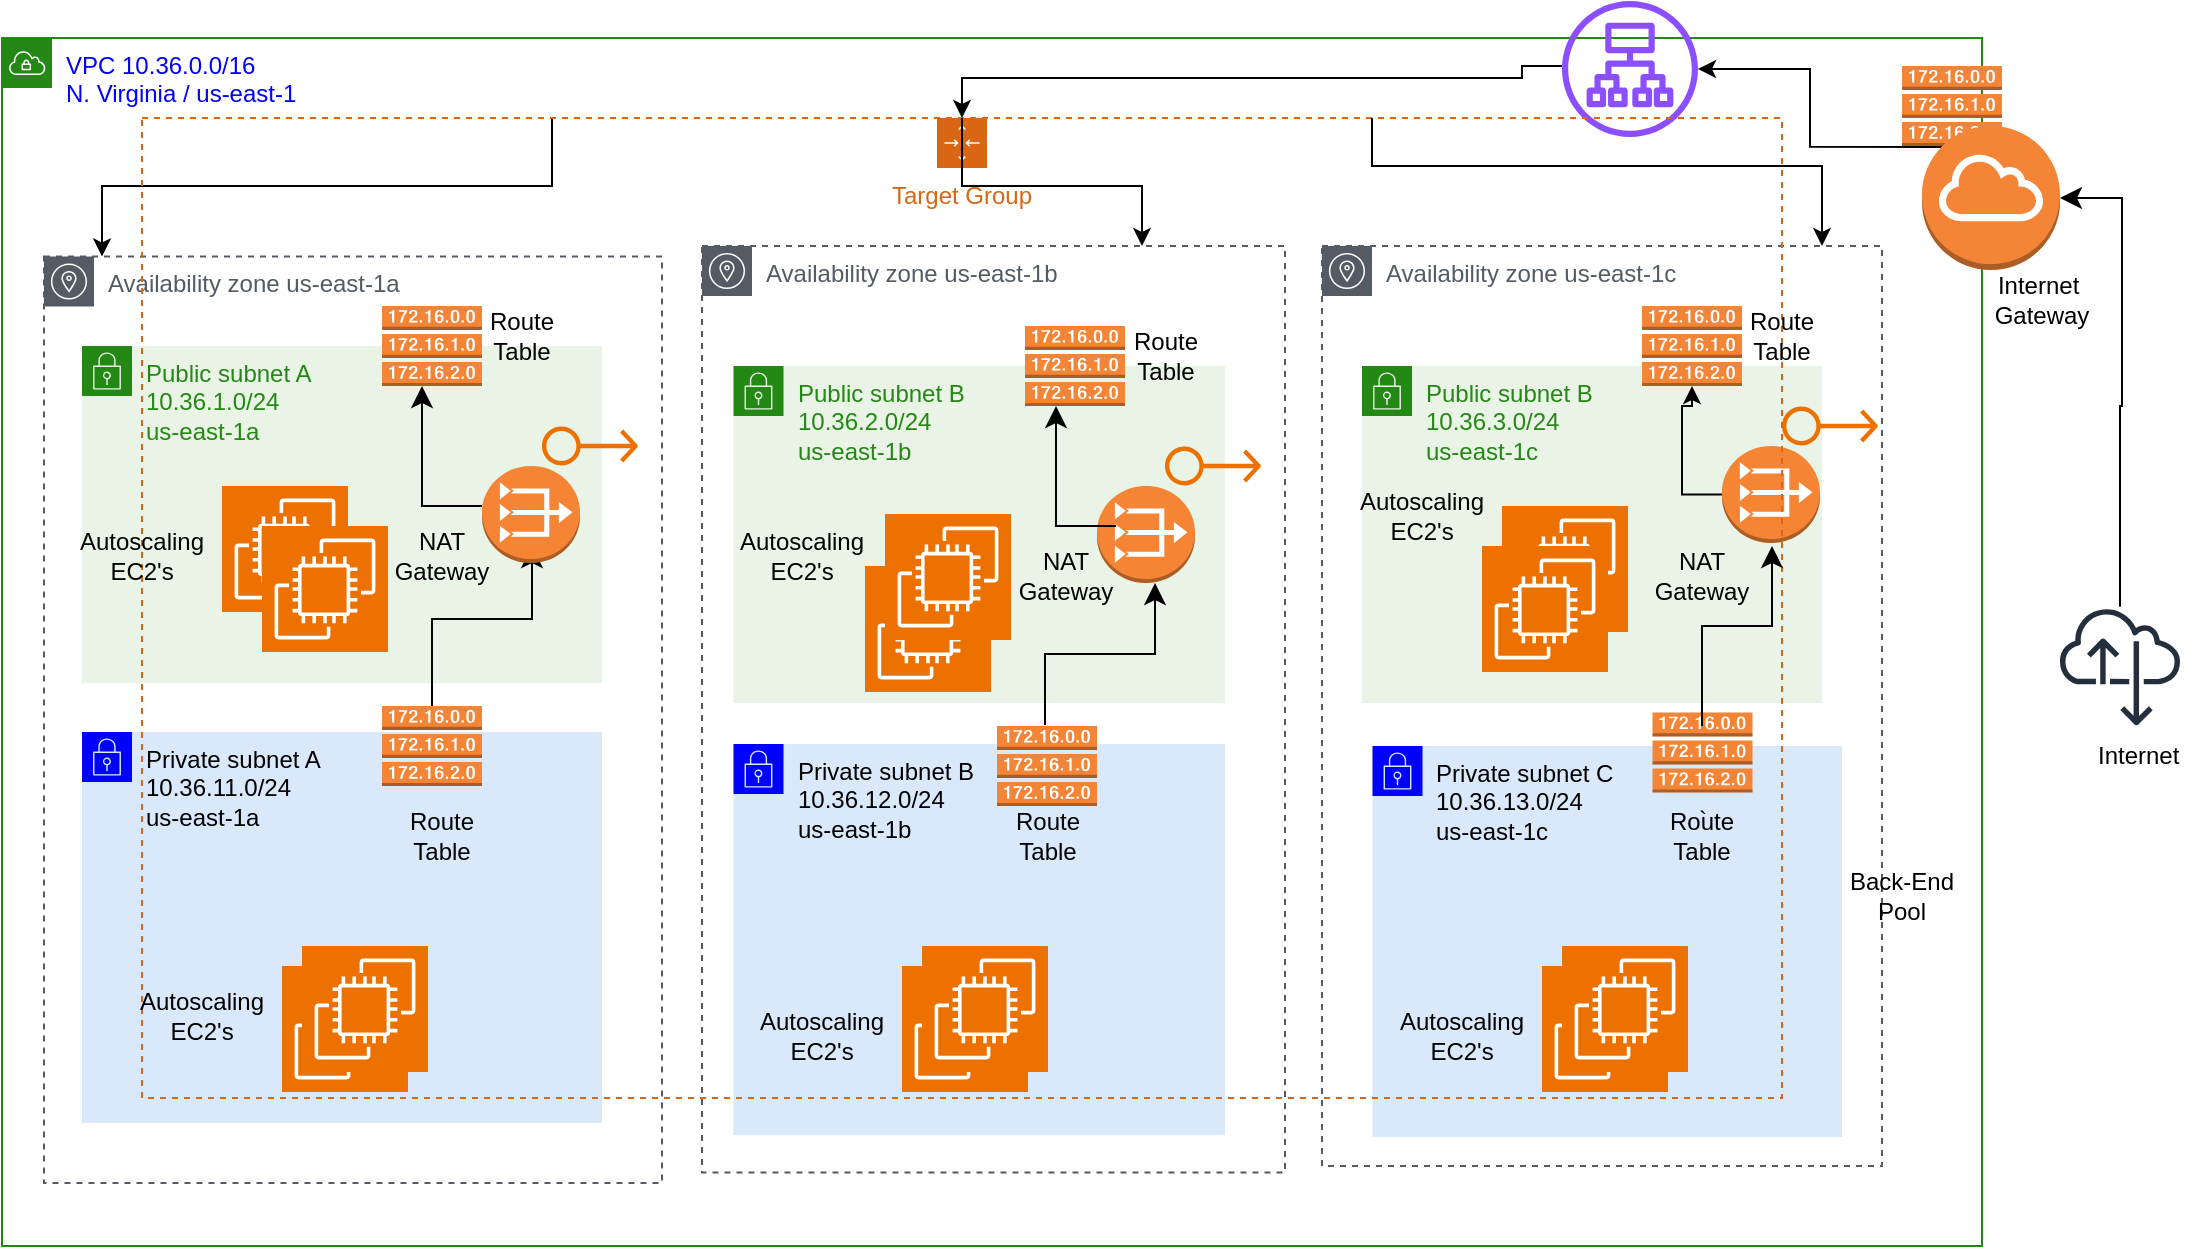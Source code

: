 <mxfile version="22.0.8" type="github">
  <diagram id="Ht1M8jgEwFfnCIfOTk4-" name="Page-1">
    <mxGraphModel dx="1467" dy="1544" grid="1" gridSize="10" guides="1" tooltips="1" connect="1" arrows="1" fold="1" page="1" pageScale="1" pageWidth="1169" pageHeight="827" math="0" shadow="0">
      <root>
        <mxCell id="0" />
        <mxCell id="1" parent="0" />
        <mxCell id="trIx7C1fxaMWtldnHz-Z-4" value="Availability zone us-east-1c" style="sketch=0;outlineConnect=0;gradientColor=none;html=1;whiteSpace=wrap;fontSize=12;fontStyle=0;shape=mxgraph.aws4.group;grIcon=mxgraph.aws4.group_availability_zone;strokeColor=#545B64;fillColor=none;verticalAlign=top;align=left;spacingLeft=30;fontColor=#545B64;dashed=1;" parent="1" vertex="1">
          <mxGeometry x="700" y="-610" width="280" height="460" as="geometry" />
        </mxCell>
        <mxCell id="trIx7C1fxaMWtldnHz-Z-1" value="&lt;font color=&quot;#0000ff&quot;&gt;VPC 10.36.0.0/16&lt;br&gt;N. Virginia / us-east-1&lt;br&gt;&lt;/font&gt;" style="points=[[0,0],[0.25,0],[0.5,0],[0.75,0],[1,0],[1,0.25],[1,0.5],[1,0.75],[1,1],[0.75,1],[0.5,1],[0.25,1],[0,1],[0,0.75],[0,0.5],[0,0.25]];outlineConnect=0;gradientColor=none;html=1;whiteSpace=wrap;fontSize=12;fontStyle=0;container=1;pointerEvents=0;collapsible=0;recursiveResize=0;shape=mxgraph.aws4.group;grIcon=mxgraph.aws4.group_vpc;strokeColor=#248814;fillColor=none;verticalAlign=top;align=left;spacingLeft=30;fontColor=#AAB7B8;dashed=0;" parent="1" vertex="1">
          <mxGeometry x="40" y="-714" width="990" height="604" as="geometry" />
        </mxCell>
        <mxCell id="trIx7C1fxaMWtldnHz-Z-9" value="Public subnet B&lt;br&gt;10.36.3.0/24&lt;br&gt;us-east-1c" style="points=[[0,0],[0.25,0],[0.5,0],[0.75,0],[1,0],[1,0.25],[1,0.5],[1,0.75],[1,1],[0.75,1],[0.5,1],[0.25,1],[0,1],[0,0.75],[0,0.5],[0,0.25]];outlineConnect=0;gradientColor=none;html=1;whiteSpace=wrap;fontSize=12;fontStyle=0;container=1;pointerEvents=0;collapsible=0;recursiveResize=0;shape=mxgraph.aws4.group;grIcon=mxgraph.aws4.group_security_group;grStroke=0;strokeColor=#248814;fillColor=#E9F3E6;verticalAlign=top;align=left;spacingLeft=30;fontColor=#248814;dashed=0;" parent="trIx7C1fxaMWtldnHz-Z-1" vertex="1">
          <mxGeometry x="680" y="164" width="230" height="168.5" as="geometry" />
        </mxCell>
        <mxCell id="trIx7C1fxaMWtldnHz-Z-25" value="" style="sketch=0;outlineConnect=0;fontColor=#232F3E;gradientColor=none;fillColor=#ED7100;strokeColor=none;dashed=0;verticalLabelPosition=bottom;verticalAlign=top;align=center;html=1;fontSize=12;fontStyle=0;aspect=fixed;pointerEvents=1;shape=mxgraph.aws4.elastic_ip_address;" parent="trIx7C1fxaMWtldnHz-Z-1" vertex="1">
          <mxGeometry x="890" y="184" width="48" height="20" as="geometry" />
        </mxCell>
        <mxCell id="rUuEGnIU7XZDP90-zKtv-26" style="edgeStyle=orthogonalEdgeStyle;rounded=0;orthogonalLoop=1;jettySize=auto;html=1;" edge="1" parent="trIx7C1fxaMWtldnHz-Z-1" source="trIx7C1fxaMWtldnHz-Z-16" target="trIx7C1fxaMWtldnHz-Z-21">
          <mxGeometry relative="1" as="geometry">
            <Array as="points">
              <mxPoint x="840" y="228" />
              <mxPoint x="840" y="184" />
              <mxPoint x="845" y="184" />
            </Array>
          </mxGeometry>
        </mxCell>
        <mxCell id="trIx7C1fxaMWtldnHz-Z-16" value="" style="outlineConnect=0;dashed=0;verticalLabelPosition=bottom;verticalAlign=top;align=center;html=1;shape=mxgraph.aws3.vpc_nat_gateway;fillColor=#F58534;gradientColor=none;" parent="trIx7C1fxaMWtldnHz-Z-1" vertex="1">
          <mxGeometry x="860" y="204" width="49" height="48.5" as="geometry" />
        </mxCell>
        <mxCell id="trIx7C1fxaMWtldnHz-Z-12" value="Private subnet C&lt;br&gt;10.36.13.0/24&lt;br&gt;us-east-1c" style="points=[[0,0],[0.25,0],[0.5,0],[0.75,0],[1,0],[1,0.25],[1,0.5],[1,0.75],[1,1],[0.75,1],[0.5,1],[0.25,1],[0,1],[0,0.75],[0,0.5],[0,0.25]];outlineConnect=0;html=1;whiteSpace=wrap;fontSize=12;fontStyle=0;container=1;pointerEvents=0;collapsible=0;recursiveResize=0;shape=mxgraph.aws4.group;grIcon=mxgraph.aws4.group_security_group;grStroke=0;strokeColor=#0000FF;fillColor=#dae8fc;verticalAlign=top;align=left;spacingLeft=30;dashed=0;" parent="trIx7C1fxaMWtldnHz-Z-1" vertex="1">
          <mxGeometry x="685.25" y="354" width="234.75" height="195.5" as="geometry" />
        </mxCell>
        <mxCell id="trIx7C1fxaMWtldnHz-Z-18" value="`" style="outlineConnect=0;dashed=0;verticalLabelPosition=bottom;verticalAlign=top;align=center;html=1;shape=mxgraph.aws3.route_table;fillColor=#F58536;gradientColor=none;" parent="trIx7C1fxaMWtldnHz-Z-12" vertex="1">
          <mxGeometry x="140" y="-16.75" width="50" height="40" as="geometry" />
        </mxCell>
        <mxCell id="rUuEGnIU7XZDP90-zKtv-5" value="" style="sketch=0;points=[[0,0,0],[0.25,0,0],[0.5,0,0],[0.75,0,0],[1,0,0],[0,1,0],[0.25,1,0],[0.5,1,0],[0.75,1,0],[1,1,0],[0,0.25,0],[0,0.5,0],[0,0.75,0],[1,0.25,0],[1,0.5,0],[1,0.75,0]];outlineConnect=0;fontColor=#232F3E;fillColor=#ED7100;strokeColor=#ffffff;dashed=0;verticalLabelPosition=bottom;verticalAlign=top;align=center;html=1;fontSize=12;fontStyle=0;aspect=fixed;shape=mxgraph.aws4.resourceIcon;resIcon=mxgraph.aws4.ec2;" vertex="1" parent="trIx7C1fxaMWtldnHz-Z-1">
          <mxGeometry x="770" y="464" width="63" height="63" as="geometry" />
        </mxCell>
        <mxCell id="rUuEGnIU7XZDP90-zKtv-6" value="" style="sketch=0;points=[[0,0,0],[0.25,0,0],[0.5,0,0],[0.75,0,0],[1,0,0],[0,1,0],[0.25,1,0],[0.5,1,0],[0.75,1,0],[1,1,0],[0,0.25,0],[0,0.5,0],[0,0.75,0],[1,0.25,0],[1,0.5,0],[1,0.75,0]];outlineConnect=0;fontColor=#232F3E;fillColor=#ED7100;strokeColor=#ffffff;dashed=0;verticalLabelPosition=bottom;verticalAlign=top;align=center;html=1;fontSize=12;fontStyle=0;aspect=fixed;shape=mxgraph.aws4.resourceIcon;resIcon=mxgraph.aws4.ec2;" vertex="1" parent="trIx7C1fxaMWtldnHz-Z-1">
          <mxGeometry x="750" y="234" width="63" height="63" as="geometry" />
        </mxCell>
        <mxCell id="rUuEGnIU7XZDP90-zKtv-48" style="edgeStyle=orthogonalEdgeStyle;rounded=0;orthogonalLoop=1;jettySize=auto;html=1;" edge="1" parent="trIx7C1fxaMWtldnHz-Z-1" source="rUuEGnIU7XZDP90-zKtv-11" target="rUuEGnIU7XZDP90-zKtv-10">
          <mxGeometry relative="1" as="geometry">
            <Array as="points">
              <mxPoint x="760" y="14" />
              <mxPoint x="760" y="20" />
              <mxPoint x="480" y="20" />
            </Array>
          </mxGeometry>
        </mxCell>
        <mxCell id="rUuEGnIU7XZDP90-zKtv-11" value="" style="sketch=0;outlineConnect=0;fontColor=#232F3E;gradientColor=none;fillColor=#8C4FFF;strokeColor=none;dashed=0;verticalLabelPosition=bottom;verticalAlign=top;align=center;html=1;fontSize=12;fontStyle=0;aspect=fixed;pointerEvents=1;shape=mxgraph.aws4.application_load_balancer;" vertex="1" parent="trIx7C1fxaMWtldnHz-Z-1">
          <mxGeometry x="780" y="-18.5" width="68" height="68" as="geometry" />
        </mxCell>
        <mxCell id="trIx7C1fxaMWtldnHz-Z-3" value="Availability zone us-east-1b" style="sketch=0;outlineConnect=0;gradientColor=none;html=1;whiteSpace=wrap;fontSize=12;fontStyle=0;shape=mxgraph.aws4.group;grIcon=mxgraph.aws4.group_availability_zone;strokeColor=#545B64;fillColor=none;verticalAlign=top;align=left;spacingLeft=30;fontColor=#545B64;dashed=1;" parent="trIx7C1fxaMWtldnHz-Z-1" vertex="1">
          <mxGeometry x="350" y="104" width="291.5" height="463.25" as="geometry" />
        </mxCell>
        <mxCell id="trIx7C1fxaMWtldnHz-Z-8" value="Public subnet B&lt;br&gt;10.36.2.0/24&lt;br&gt;us-east-1b" style="points=[[0,0],[0.25,0],[0.5,0],[0.75,0],[1,0],[1,0.25],[1,0.5],[1,0.75],[1,1],[0.75,1],[0.5,1],[0.25,1],[0,1],[0,0.75],[0,0.5],[0,0.25]];outlineConnect=0;gradientColor=none;html=1;whiteSpace=wrap;fontSize=12;fontStyle=0;container=1;pointerEvents=0;collapsible=0;recursiveResize=0;shape=mxgraph.aws4.group;grIcon=mxgraph.aws4.group_security_group;grStroke=0;strokeColor=#248814;fillColor=#E9F3E6;verticalAlign=top;align=left;spacingLeft=30;fontColor=#248814;dashed=0;" parent="trIx7C1fxaMWtldnHz-Z-1" vertex="1">
          <mxGeometry x="365.75" y="164" width="245.75" height="168.5" as="geometry" />
        </mxCell>
        <mxCell id="trIx7C1fxaMWtldnHz-Z-24" value="" style="sketch=0;outlineConnect=0;fontColor=#232F3E;gradientColor=none;fillColor=#ED7100;strokeColor=none;dashed=0;verticalLabelPosition=bottom;verticalAlign=top;align=center;html=1;fontSize=12;fontStyle=0;aspect=fixed;pointerEvents=1;shape=mxgraph.aws4.elastic_ip_address;" parent="trIx7C1fxaMWtldnHz-Z-8" vertex="1">
          <mxGeometry x="215.75" y="40" width="48" height="20" as="geometry" />
        </mxCell>
        <mxCell id="trIx7C1fxaMWtldnHz-Z-15" value="" style="outlineConnect=0;dashed=0;verticalLabelPosition=bottom;verticalAlign=top;align=center;html=1;shape=mxgraph.aws3.vpc_nat_gateway;fillColor=#F58534;gradientColor=none;" parent="trIx7C1fxaMWtldnHz-Z-8" vertex="1">
          <mxGeometry x="181.75" y="60" width="49" height="48.5" as="geometry" />
        </mxCell>
        <mxCell id="aHG4INUPpNTib7LrLTzQ-3" value="" style="edgeStyle=elbowEdgeStyle;elbow=vertical;endArrow=classic;html=1;curved=0;rounded=0;endSize=8;startSize=8;entryX=0.5;entryY=1;entryDx=0;entryDy=0;entryPerimeter=0;" parent="trIx7C1fxaMWtldnHz-Z-8" edge="1">
          <mxGeometry width="50" height="50" relative="1" as="geometry">
            <mxPoint x="155.75" y="179.5" as="sourcePoint" />
            <mxPoint x="210.75" y="108.5" as="targetPoint" />
          </mxGeometry>
        </mxCell>
        <mxCell id="aHG4INUPpNTib7LrLTzQ-10" value="" style="edgeStyle=segmentEdgeStyle;endArrow=classic;html=1;curved=0;rounded=0;endSize=8;startSize=8;exitX=0;exitY=0.412;exitDx=0;exitDy=0;exitPerimeter=0;" parent="trIx7C1fxaMWtldnHz-Z-8" edge="1">
          <mxGeometry width="50" height="50" relative="1" as="geometry">
            <mxPoint x="191.25" y="80" as="sourcePoint" />
            <mxPoint x="161.25" y="20" as="targetPoint" />
          </mxGeometry>
        </mxCell>
        <mxCell id="aHG4INUPpNTib7LrLTzQ-14" value="" style="outlineConnect=0;dashed=0;verticalLabelPosition=bottom;verticalAlign=top;align=center;html=1;shape=mxgraph.aws3.route_table;fillColor=#F58536;gradientColor=none;" parent="trIx7C1fxaMWtldnHz-Z-8" vertex="1">
          <mxGeometry x="145.75" y="-20" width="50" height="40" as="geometry" />
        </mxCell>
        <mxCell id="aHG4INUPpNTib7LrLTzQ-24" value="NAT Gateway" style="text;html=1;strokeColor=none;fillColor=none;align=center;verticalAlign=middle;whiteSpace=wrap;rounded=0;" parent="trIx7C1fxaMWtldnHz-Z-8" vertex="1">
          <mxGeometry x="135.75" y="90" width="60" height="30" as="geometry" />
        </mxCell>
        <mxCell id="trIx7C1fxaMWtldnHz-Z-11" value="Private subnet B&lt;br&gt;10.36.12.0/24&lt;br&gt;us-east-1b" style="points=[[0,0],[0.25,0],[0.5,0],[0.75,0],[1,0],[1,0.25],[1,0.5],[1,0.75],[1,1],[0.75,1],[0.5,1],[0.25,1],[0,1],[0,0.75],[0,0.5],[0,0.25]];outlineConnect=0;html=1;whiteSpace=wrap;fontSize=12;fontStyle=0;container=1;pointerEvents=0;collapsible=0;recursiveResize=0;shape=mxgraph.aws4.group;grIcon=mxgraph.aws4.group_security_group;grStroke=0;strokeColor=#0000FF;fillColor=#dae8fc;verticalAlign=top;align=left;spacingLeft=30;dashed=0;" parent="trIx7C1fxaMWtldnHz-Z-1" vertex="1">
          <mxGeometry x="365.75" y="353" width="245.75" height="195.5" as="geometry" />
        </mxCell>
        <mxCell id="trIx7C1fxaMWtldnHz-Z-17" value="" style="outlineConnect=0;dashed=0;verticalLabelPosition=bottom;verticalAlign=top;align=center;html=1;shape=mxgraph.aws3.route_table;fillColor=#F58536;gradientColor=none;" parent="trIx7C1fxaMWtldnHz-Z-11" vertex="1">
          <mxGeometry x="131.75" y="-9" width="50" height="40" as="geometry" />
        </mxCell>
        <mxCell id="aHG4INUPpNTib7LrLTzQ-26" value="Route&lt;br&gt;Table" style="text;html=1;strokeColor=none;fillColor=none;align=center;verticalAlign=middle;whiteSpace=wrap;rounded=0;" parent="trIx7C1fxaMWtldnHz-Z-11" vertex="1">
          <mxGeometry x="126.75" y="31" width="60" height="30" as="geometry" />
        </mxCell>
        <mxCell id="aHG4INUPpNTib7LrLTzQ-31" value="Route&lt;br&gt;Table" style="text;html=1;strokeColor=none;fillColor=none;align=center;verticalAlign=middle;whiteSpace=wrap;rounded=0;" parent="trIx7C1fxaMWtldnHz-Z-1" vertex="1">
          <mxGeometry x="551.5" y="144" width="60" height="30" as="geometry" />
        </mxCell>
        <mxCell id="rUuEGnIU7XZDP90-zKtv-4" value="" style="sketch=0;points=[[0,0,0],[0.25,0,0],[0.5,0,0],[0.75,0,0],[1,0,0],[0,1,0],[0.25,1,0],[0.5,1,0],[0.75,1,0],[1,1,0],[0,0.25,0],[0,0.5,0],[0,0.75,0],[1,0.25,0],[1,0.5,0],[1,0.75,0]];outlineConnect=0;fontColor=#232F3E;fillColor=#ED7100;strokeColor=#ffffff;dashed=0;verticalLabelPosition=bottom;verticalAlign=top;align=center;html=1;fontSize=12;fontStyle=0;aspect=fixed;shape=mxgraph.aws4.resourceIcon;resIcon=mxgraph.aws4.ec2;" vertex="1" parent="trIx7C1fxaMWtldnHz-Z-1">
          <mxGeometry x="450" y="464" width="63" height="63" as="geometry" />
        </mxCell>
        <mxCell id="rUuEGnIU7XZDP90-zKtv-7" value="" style="sketch=0;points=[[0,0,0],[0.25,0,0],[0.5,0,0],[0.75,0,0],[1,0,0],[0,1,0],[0.25,1,0],[0.5,1,0],[0.75,1,0],[1,1,0],[0,0.25,0],[0,0.5,0],[0,0.75,0],[1,0.25,0],[1,0.5,0],[1,0.75,0]];outlineConnect=0;fontColor=#232F3E;fillColor=#ED7100;strokeColor=#ffffff;dashed=0;verticalLabelPosition=bottom;verticalAlign=top;align=center;html=1;fontSize=12;fontStyle=0;aspect=fixed;shape=mxgraph.aws4.resourceIcon;resIcon=mxgraph.aws4.ec2;" vertex="1" parent="trIx7C1fxaMWtldnHz-Z-1">
          <mxGeometry x="431.5" y="264" width="63" height="63" as="geometry" />
        </mxCell>
        <mxCell id="trIx7C1fxaMWtldnHz-Z-2" value="Availability zone us-east-1a" style="sketch=0;outlineConnect=0;gradientColor=none;html=1;whiteSpace=wrap;fontSize=12;fontStyle=0;shape=mxgraph.aws4.group;grIcon=mxgraph.aws4.group_availability_zone;strokeColor=#545B64;fillColor=none;verticalAlign=top;align=left;spacingLeft=30;fontColor=#545B64;dashed=1;" parent="trIx7C1fxaMWtldnHz-Z-1" vertex="1">
          <mxGeometry x="21" y="109.25" width="309" height="463.25" as="geometry" />
        </mxCell>
        <mxCell id="trIx7C1fxaMWtldnHz-Z-6" value="Public subnet A&lt;br&gt;10.36.1.0/24&lt;br&gt;us-east-1a" style="points=[[0,0],[0.25,0],[0.5,0],[0.75,0],[1,0],[1,0.25],[1,0.5],[1,0.75],[1,1],[0.75,1],[0.5,1],[0.25,1],[0,1],[0,0.75],[0,0.5],[0,0.25]];outlineConnect=0;gradientColor=none;html=1;whiteSpace=wrap;fontSize=12;fontStyle=0;container=1;pointerEvents=0;collapsible=0;recursiveResize=0;shape=mxgraph.aws4.group;grIcon=mxgraph.aws4.group_security_group;grStroke=0;strokeColor=#248814;fillColor=#E9F3E6;verticalAlign=top;align=left;spacingLeft=30;fontColor=#248814;dashed=0;" parent="trIx7C1fxaMWtldnHz-Z-1" vertex="1">
          <mxGeometry x="40" y="154" width="260" height="168.5" as="geometry" />
        </mxCell>
        <mxCell id="trIx7C1fxaMWtldnHz-Z-20" value="" style="outlineConnect=0;dashed=0;verticalLabelPosition=bottom;verticalAlign=top;align=center;html=1;shape=mxgraph.aws3.route_table;fillColor=#F58536;gradientColor=none;" parent="trIx7C1fxaMWtldnHz-Z-6" vertex="1">
          <mxGeometry x="150" y="-20" width="50" height="40" as="geometry" />
        </mxCell>
        <mxCell id="aHG4INUPpNTib7LrLTzQ-5" value="" style="edgeStyle=segmentEdgeStyle;endArrow=classic;html=1;curved=0;rounded=0;endSize=8;startSize=8;exitX=0;exitY=0.412;exitDx=0;exitDy=0;exitPerimeter=0;" parent="trIx7C1fxaMWtldnHz-Z-6" source="trIx7C1fxaMWtldnHz-Z-14" edge="1">
          <mxGeometry width="50" height="50" relative="1" as="geometry">
            <mxPoint x="220" y="80" as="sourcePoint" />
            <mxPoint x="170" y="20" as="targetPoint" />
          </mxGeometry>
        </mxCell>
        <mxCell id="aHG4INUPpNTib7LrLTzQ-13" value="" style="edgeStyle=elbowEdgeStyle;elbow=vertical;endArrow=classic;html=1;curved=0;rounded=0;endSize=8;startSize=8;entryX=0.5;entryY=1;entryDx=0;entryDy=0;entryPerimeter=0;exitX=0.5;exitY=0;exitDx=0;exitDy=0;exitPerimeter=0;" parent="trIx7C1fxaMWtldnHz-Z-6" edge="1" source="trIx7C1fxaMWtldnHz-Z-13">
          <mxGeometry width="50" height="50" relative="1" as="geometry">
            <mxPoint x="170" y="171" as="sourcePoint" />
            <mxPoint x="225" y="100" as="targetPoint" />
            <Array as="points">
              <mxPoint x="-50" y="136.5" />
            </Array>
          </mxGeometry>
        </mxCell>
        <mxCell id="aHG4INUPpNTib7LrLTzQ-22" value="NAT Gateway" style="text;html=1;strokeColor=none;fillColor=none;align=center;verticalAlign=middle;whiteSpace=wrap;rounded=0;" parent="trIx7C1fxaMWtldnHz-Z-6" vertex="1">
          <mxGeometry x="150" y="90" width="60" height="30" as="geometry" />
        </mxCell>
        <mxCell id="trIx7C1fxaMWtldnHz-Z-10" value="Private subnet A&lt;br&gt;10.36.11.0/24&lt;br&gt;us-east-1a" style="points=[[0,0],[0.25,0],[0.5,0],[0.75,0],[1,0],[1,0.25],[1,0.5],[1,0.75],[1,1],[0.75,1],[0.5,1],[0.25,1],[0,1],[0,0.75],[0,0.5],[0,0.25]];outlineConnect=0;html=1;whiteSpace=wrap;fontSize=12;fontStyle=0;container=1;pointerEvents=0;collapsible=0;recursiveResize=0;shape=mxgraph.aws4.group;grIcon=mxgraph.aws4.group_security_group;grStroke=0;strokeColor=#0000FF;fillColor=#dae8fc;verticalAlign=top;align=left;spacingLeft=30;dashed=0;" parent="trIx7C1fxaMWtldnHz-Z-1" vertex="1">
          <mxGeometry x="40" y="347" width="260" height="195.5" as="geometry" />
        </mxCell>
        <mxCell id="trIx7C1fxaMWtldnHz-Z-13" value="" style="outlineConnect=0;dashed=0;verticalLabelPosition=bottom;verticalAlign=top;align=center;html=1;shape=mxgraph.aws3.route_table;fillColor=#F58536;gradientColor=none;" parent="trIx7C1fxaMWtldnHz-Z-1" vertex="1">
          <mxGeometry x="190" y="334" width="50" height="40" as="geometry" />
        </mxCell>
        <mxCell id="trIx7C1fxaMWtldnHz-Z-14" value="" style="outlineConnect=0;dashed=0;verticalLabelPosition=bottom;verticalAlign=top;align=center;html=1;shape=mxgraph.aws3.vpc_nat_gateway;fillColor=#F58534;gradientColor=none;" parent="trIx7C1fxaMWtldnHz-Z-1" vertex="1">
          <mxGeometry x="240" y="214" width="49" height="48.5" as="geometry" />
        </mxCell>
        <mxCell id="trIx7C1fxaMWtldnHz-Z-22" value="" style="sketch=0;outlineConnect=0;fontColor=#232F3E;gradientColor=none;fillColor=#ED7100;strokeColor=none;dashed=0;verticalLabelPosition=bottom;verticalAlign=top;align=center;html=1;fontSize=12;fontStyle=0;aspect=fixed;pointerEvents=1;shape=mxgraph.aws4.elastic_ip_address;" parent="trIx7C1fxaMWtldnHz-Z-1" vertex="1">
          <mxGeometry x="270" y="194" width="48" height="20" as="geometry" />
        </mxCell>
        <mxCell id="rUuEGnIU7XZDP90-zKtv-2" value="" style="sketch=0;points=[[0,0,0],[0.25,0,0],[0.5,0,0],[0.75,0,0],[1,0,0],[0,1,0],[0.25,1,0],[0.5,1,0],[0.75,1,0],[1,1,0],[0,0.25,0],[0,0.5,0],[0,0.75,0],[1,0.25,0],[1,0.5,0],[1,0.75,0]];outlineConnect=0;fontColor=#232F3E;fillColor=#ED7100;strokeColor=#ffffff;dashed=0;verticalLabelPosition=bottom;verticalAlign=top;align=center;html=1;fontSize=12;fontStyle=0;aspect=fixed;shape=mxgraph.aws4.resourceIcon;resIcon=mxgraph.aws4.ec2;" vertex="1" parent="trIx7C1fxaMWtldnHz-Z-1">
          <mxGeometry x="140" y="464" width="63" height="63" as="geometry" />
        </mxCell>
        <mxCell id="rUuEGnIU7XZDP90-zKtv-8" value="" style="sketch=0;points=[[0,0,0],[0.25,0,0],[0.5,0,0],[0.75,0,0],[1,0,0],[0,1,0],[0.25,1,0],[0.5,1,0],[0.75,1,0],[1,1,0],[0,0.25,0],[0,0.5,0],[0,0.75,0],[1,0.25,0],[1,0.5,0],[1,0.75,0]];outlineConnect=0;fontColor=#232F3E;fillColor=#ED7100;strokeColor=#ffffff;dashed=0;verticalLabelPosition=bottom;verticalAlign=top;align=center;html=1;fontSize=12;fontStyle=0;aspect=fixed;shape=mxgraph.aws4.resourceIcon;resIcon=mxgraph.aws4.ec2;" vertex="1" parent="trIx7C1fxaMWtldnHz-Z-1">
          <mxGeometry x="110" y="224" width="63" height="63" as="geometry" />
        </mxCell>
        <mxCell id="rUuEGnIU7XZDP90-zKtv-49" style="edgeStyle=orthogonalEdgeStyle;rounded=0;orthogonalLoop=1;jettySize=auto;html=1;exitX=0.25;exitY=0;exitDx=0;exitDy=0;" edge="1" parent="trIx7C1fxaMWtldnHz-Z-1" source="rUuEGnIU7XZDP90-zKtv-10" target="trIx7C1fxaMWtldnHz-Z-2">
          <mxGeometry relative="1" as="geometry">
            <Array as="points">
              <mxPoint x="275" y="74" />
              <mxPoint x="50" y="74" />
            </Array>
          </mxGeometry>
        </mxCell>
        <mxCell id="rUuEGnIU7XZDP90-zKtv-10" value="Target Group" style="points=[[0,0],[0.25,0],[0.5,0],[0.75,0],[1,0],[1,0.25],[1,0.5],[1,0.75],[1,1],[0.75,1],[0.5,1],[0.25,1],[0,1],[0,0.75],[0,0.5],[0,0.25]];outlineConnect=0;gradientColor=none;html=1;whiteSpace=wrap;fontSize=12;fontStyle=0;container=0;pointerEvents=0;collapsible=0;recursiveResize=0;shape=mxgraph.aws4.groupCenter;grIcon=mxgraph.aws4.group_auto_scaling_group;grStroke=1;strokeColor=#D86613;fillColor=none;verticalAlign=top;align=center;fontColor=#D86613;dashed=1;spacingTop=25;" vertex="1" parent="trIx7C1fxaMWtldnHz-Z-1">
          <mxGeometry x="70" y="40" width="820" height="490" as="geometry" />
        </mxCell>
        <mxCell id="aHG4INUPpNTib7LrLTzQ-23" value="NAT Gateway" style="text;html=1;strokeColor=none;fillColor=none;align=center;verticalAlign=middle;whiteSpace=wrap;rounded=0;" parent="trIx7C1fxaMWtldnHz-Z-1" vertex="1">
          <mxGeometry x="820" y="254" width="60" height="30" as="geometry" />
        </mxCell>
        <mxCell id="trIx7C1fxaMWtldnHz-Z-21" value="" style="outlineConnect=0;dashed=0;verticalLabelPosition=bottom;verticalAlign=top;align=center;html=1;shape=mxgraph.aws3.route_table;fillColor=#F58536;gradientColor=none;" parent="trIx7C1fxaMWtldnHz-Z-1" vertex="1">
          <mxGeometry x="820" y="134" width="50" height="40" as="geometry" />
        </mxCell>
        <mxCell id="rUuEGnIU7XZDP90-zKtv-27" value="" style="outlineConnect=0;dashed=0;verticalLabelPosition=bottom;verticalAlign=top;align=center;html=1;shape=mxgraph.aws3.route_table;fillColor=#F58536;gradientColor=none;" vertex="1" parent="trIx7C1fxaMWtldnHz-Z-1">
          <mxGeometry x="950" y="14" width="50" height="40" as="geometry" />
        </mxCell>
        <mxCell id="rUuEGnIU7XZDP90-zKtv-32" value="" style="sketch=0;points=[[0,0,0],[0.25,0,0],[0.5,0,0],[0.75,0,0],[1,0,0],[0,1,0],[0.25,1,0],[0.5,1,0],[0.75,1,0],[1,1,0],[0,0.25,0],[0,0.5,0],[0,0.75,0],[1,0.25,0],[1,0.5,0],[1,0.75,0]];outlineConnect=0;fontColor=#232F3E;fillColor=#ED7100;strokeColor=#ffffff;dashed=0;verticalLabelPosition=bottom;verticalAlign=top;align=center;html=1;fontSize=12;fontStyle=0;aspect=fixed;shape=mxgraph.aws4.resourceIcon;resIcon=mxgraph.aws4.ec2;" vertex="1" parent="trIx7C1fxaMWtldnHz-Z-1">
          <mxGeometry x="150" y="454" width="63" height="63" as="geometry" />
        </mxCell>
        <mxCell id="rUuEGnIU7XZDP90-zKtv-33" value="" style="sketch=0;points=[[0,0,0],[0.25,0,0],[0.5,0,0],[0.75,0,0],[1,0,0],[0,1,0],[0.25,1,0],[0.5,1,0],[0.75,1,0],[1,1,0],[0,0.25,0],[0,0.5,0],[0,0.75,0],[1,0.25,0],[1,0.5,0],[1,0.75,0]];outlineConnect=0;fontColor=#232F3E;fillColor=#ED7100;strokeColor=#ffffff;dashed=0;verticalLabelPosition=bottom;verticalAlign=top;align=center;html=1;fontSize=12;fontStyle=0;aspect=fixed;shape=mxgraph.aws4.resourceIcon;resIcon=mxgraph.aws4.ec2;" vertex="1" parent="trIx7C1fxaMWtldnHz-Z-1">
          <mxGeometry x="460" y="454" width="63" height="63" as="geometry" />
        </mxCell>
        <mxCell id="rUuEGnIU7XZDP90-zKtv-34" value="" style="sketch=0;points=[[0,0,0],[0.25,0,0],[0.5,0,0],[0.75,0,0],[1,0,0],[0,1,0],[0.25,1,0],[0.5,1,0],[0.75,1,0],[1,1,0],[0,0.25,0],[0,0.5,0],[0,0.75,0],[1,0.25,0],[1,0.5,0],[1,0.75,0]];outlineConnect=0;fontColor=#232F3E;fillColor=#ED7100;strokeColor=#ffffff;dashed=0;verticalLabelPosition=bottom;verticalAlign=top;align=center;html=1;fontSize=12;fontStyle=0;aspect=fixed;shape=mxgraph.aws4.resourceIcon;resIcon=mxgraph.aws4.ec2;" vertex="1" parent="trIx7C1fxaMWtldnHz-Z-1">
          <mxGeometry x="780" y="454" width="63" height="63" as="geometry" />
        </mxCell>
        <mxCell id="rUuEGnIU7XZDP90-zKtv-35" value="" style="sketch=0;points=[[0,0,0],[0.25,0,0],[0.5,0,0],[0.75,0,0],[1,0,0],[0,1,0],[0.25,1,0],[0.5,1,0],[0.75,1,0],[1,1,0],[0,0.25,0],[0,0.5,0],[0,0.75,0],[1,0.25,0],[1,0.5,0],[1,0.75,0]];outlineConnect=0;fontColor=#232F3E;fillColor=#ED7100;strokeColor=#ffffff;dashed=0;verticalLabelPosition=bottom;verticalAlign=top;align=center;html=1;fontSize=12;fontStyle=0;aspect=fixed;shape=mxgraph.aws4.resourceIcon;resIcon=mxgraph.aws4.ec2;" vertex="1" parent="trIx7C1fxaMWtldnHz-Z-1">
          <mxGeometry x="130" y="244" width="63" height="63" as="geometry" />
        </mxCell>
        <mxCell id="rUuEGnIU7XZDP90-zKtv-36" value="" style="sketch=0;points=[[0,0,0],[0.25,0,0],[0.5,0,0],[0.75,0,0],[1,0,0],[0,1,0],[0.25,1,0],[0.5,1,0],[0.75,1,0],[1,1,0],[0,0.25,0],[0,0.5,0],[0,0.75,0],[1,0.25,0],[1,0.5,0],[1,0.75,0]];outlineConnect=0;fontColor=#232F3E;fillColor=#ED7100;strokeColor=#ffffff;dashed=0;verticalLabelPosition=bottom;verticalAlign=top;align=center;html=1;fontSize=12;fontStyle=0;aspect=fixed;shape=mxgraph.aws4.resourceIcon;resIcon=mxgraph.aws4.ec2;" vertex="1" parent="trIx7C1fxaMWtldnHz-Z-1">
          <mxGeometry x="441.5" y="238" width="63" height="63" as="geometry" />
        </mxCell>
        <mxCell id="rUuEGnIU7XZDP90-zKtv-37" value="" style="sketch=0;points=[[0,0,0],[0.25,0,0],[0.5,0,0],[0.75,0,0],[1,0,0],[0,1,0],[0.25,1,0],[0.5,1,0],[0.75,1,0],[1,1,0],[0,0.25,0],[0,0.5,0],[0,0.75,0],[1,0.25,0],[1,0.5,0],[1,0.75,0]];outlineConnect=0;fontColor=#232F3E;fillColor=#ED7100;strokeColor=#ffffff;dashed=0;verticalLabelPosition=bottom;verticalAlign=top;align=center;html=1;fontSize=12;fontStyle=0;aspect=fixed;shape=mxgraph.aws4.resourceIcon;resIcon=mxgraph.aws4.ec2;" vertex="1" parent="trIx7C1fxaMWtldnHz-Z-1">
          <mxGeometry x="740" y="254" width="63" height="63" as="geometry" />
        </mxCell>
        <mxCell id="rUuEGnIU7XZDP90-zKtv-38" value="Back-End Pool" style="text;html=1;strokeColor=none;fillColor=none;align=center;verticalAlign=middle;whiteSpace=wrap;rounded=0;" vertex="1" parent="trIx7C1fxaMWtldnHz-Z-1">
          <mxGeometry x="920" y="414" width="60" height="30" as="geometry" />
        </mxCell>
        <mxCell id="aHG4INUPpNTib7LrLTzQ-30" value="Route&lt;br&gt;Table" style="text;html=1;strokeColor=none;fillColor=none;align=center;verticalAlign=middle;whiteSpace=wrap;rounded=0;" parent="trIx7C1fxaMWtldnHz-Z-1" vertex="1">
          <mxGeometry x="230" y="134" width="60" height="30" as="geometry" />
        </mxCell>
        <mxCell id="rUuEGnIU7XZDP90-zKtv-42" value="Autoscaling&lt;br&gt;EC2&#39;s" style="text;html=1;strokeColor=none;fillColor=none;align=center;verticalAlign=middle;whiteSpace=wrap;rounded=0;" vertex="1" parent="trIx7C1fxaMWtldnHz-Z-1">
          <mxGeometry x="700" y="484" width="60" height="30" as="geometry" />
        </mxCell>
        <mxCell id="rUuEGnIU7XZDP90-zKtv-43" value="Autoscaling&lt;br&gt;EC2&#39;s" style="text;html=1;strokeColor=none;fillColor=none;align=center;verticalAlign=middle;whiteSpace=wrap;rounded=0;" vertex="1" parent="trIx7C1fxaMWtldnHz-Z-1">
          <mxGeometry x="680" y="224" width="60" height="30" as="geometry" />
        </mxCell>
        <mxCell id="rUuEGnIU7XZDP90-zKtv-44" value="Autoscaling&lt;br&gt;EC2&#39;s" style="text;html=1;strokeColor=none;fillColor=none;align=center;verticalAlign=middle;whiteSpace=wrap;rounded=0;" vertex="1" parent="trIx7C1fxaMWtldnHz-Z-1">
          <mxGeometry x="380" y="484" width="60" height="30" as="geometry" />
        </mxCell>
        <mxCell id="rUuEGnIU7XZDP90-zKtv-45" value="Autoscaling&lt;br&gt;EC2&#39;s" style="text;html=1;strokeColor=none;fillColor=none;align=center;verticalAlign=middle;whiteSpace=wrap;rounded=0;" vertex="1" parent="trIx7C1fxaMWtldnHz-Z-1">
          <mxGeometry x="370" y="244" width="60" height="30" as="geometry" />
        </mxCell>
        <mxCell id="rUuEGnIU7XZDP90-zKtv-46" value="Autoscaling&lt;br&gt;EC2&#39;s" style="text;html=1;strokeColor=none;fillColor=none;align=center;verticalAlign=middle;whiteSpace=wrap;rounded=0;" vertex="1" parent="trIx7C1fxaMWtldnHz-Z-1">
          <mxGeometry x="40" y="244" width="60" height="30" as="geometry" />
        </mxCell>
        <mxCell id="rUuEGnIU7XZDP90-zKtv-47" value="Autoscaling&lt;br&gt;EC2&#39;s" style="text;html=1;strokeColor=none;fillColor=none;align=center;verticalAlign=middle;whiteSpace=wrap;rounded=0;" vertex="1" parent="trIx7C1fxaMWtldnHz-Z-1">
          <mxGeometry x="70" y="474" width="60" height="30" as="geometry" />
        </mxCell>
        <mxCell id="rUuEGnIU7XZDP90-zKtv-51" style="edgeStyle=orthogonalEdgeStyle;rounded=0;orthogonalLoop=1;jettySize=auto;html=1;exitX=0.5;exitY=0;exitDx=0;exitDy=0;" edge="1" parent="trIx7C1fxaMWtldnHz-Z-1" source="rUuEGnIU7XZDP90-zKtv-10" target="trIx7C1fxaMWtldnHz-Z-3">
          <mxGeometry relative="1" as="geometry">
            <Array as="points">
              <mxPoint x="480" y="74" />
              <mxPoint x="570" y="74" />
            </Array>
          </mxGeometry>
        </mxCell>
        <mxCell id="aHG4INUPpNTib7LrLTzQ-27" value="Route&lt;br&gt;Table" style="text;html=1;strokeColor=none;fillColor=none;align=center;verticalAlign=middle;whiteSpace=wrap;rounded=0;" parent="trIx7C1fxaMWtldnHz-Z-1" vertex="1">
          <mxGeometry x="190" y="384" width="60" height="30" as="geometry" />
        </mxCell>
        <mxCell id="rUuEGnIU7XZDP90-zKtv-15" style="edgeStyle=orthogonalEdgeStyle;rounded=0;orthogonalLoop=1;jettySize=auto;html=1;exitX=0.145;exitY=0.145;exitDx=0;exitDy=0;exitPerimeter=0;" edge="1" parent="1" source="trIx7C1fxaMWtldnHz-Z-26" target="rUuEGnIU7XZDP90-zKtv-11">
          <mxGeometry relative="1" as="geometry" />
        </mxCell>
        <mxCell id="trIx7C1fxaMWtldnHz-Z-26" value="" style="outlineConnect=0;dashed=0;verticalLabelPosition=bottom;verticalAlign=top;align=center;html=1;shape=mxgraph.aws3.internet_gateway;fillColor=#F58536;gradientColor=none;" parent="1" vertex="1">
          <mxGeometry x="1000" y="-670" width="69" height="72" as="geometry" />
        </mxCell>
        <mxCell id="wVeLMUc-FfvlE32uKDVn-6" value="" style="sketch=0;outlineConnect=0;fontColor=#232F3E;gradientColor=none;fillColor=#232F3D;strokeColor=none;dashed=0;verticalLabelPosition=bottom;verticalAlign=top;align=center;html=1;fontSize=12;fontStyle=0;aspect=fixed;pointerEvents=1;shape=mxgraph.aws4.internet_alt22;" parent="1" vertex="1">
          <mxGeometry x="1069" y="-430" width="60" height="60" as="geometry" />
        </mxCell>
        <mxCell id="aHG4INUPpNTib7LrLTzQ-19" value="" style="edgeStyle=segmentEdgeStyle;endArrow=classic;html=1;curved=0;rounded=0;endSize=8;startSize=8;" parent="1" source="wVeLMUc-FfvlE32uKDVn-6" target="trIx7C1fxaMWtldnHz-Z-26" edge="1">
          <mxGeometry width="50" height="50" relative="1" as="geometry">
            <mxPoint x="1040" y="-710" as="sourcePoint" />
            <mxPoint x="990" y="-770" as="targetPoint" />
            <Array as="points">
              <mxPoint x="1099" y="-530" />
              <mxPoint x="1100" y="-630" />
            </Array>
          </mxGeometry>
        </mxCell>
        <mxCell id="aHG4INUPpNTib7LrLTzQ-29" value="Route&lt;br&gt;Table" style="text;html=1;strokeColor=none;fillColor=none;align=center;verticalAlign=middle;whiteSpace=wrap;rounded=0;" parent="1" vertex="1">
          <mxGeometry x="860" y="-370" width="60" height="110" as="geometry" />
        </mxCell>
        <mxCell id="aHG4INUPpNTib7LrLTzQ-32" value="Route&lt;br&gt;Table" style="text;html=1;strokeColor=none;fillColor=none;align=center;verticalAlign=middle;whiteSpace=wrap;rounded=0;" parent="1" vertex="1">
          <mxGeometry x="900" y="-580" width="60" height="30" as="geometry" />
        </mxCell>
        <mxCell id="aHG4INUPpNTib7LrLTzQ-33" value="Internet&amp;nbsp;&lt;br&gt;Gateway" style="text;html=1;strokeColor=none;fillColor=none;align=center;verticalAlign=middle;whiteSpace=wrap;rounded=0;" parent="1" vertex="1">
          <mxGeometry x="1030" y="-598" width="60" height="30" as="geometry" />
        </mxCell>
        <mxCell id="aHG4INUPpNTib7LrLTzQ-34" value="Internet&amp;nbsp;" style="text;html=1;strokeColor=none;fillColor=none;align=center;verticalAlign=middle;whiteSpace=wrap;rounded=0;" parent="1" vertex="1">
          <mxGeometry x="1080" y="-370" width="60" height="30" as="geometry" />
        </mxCell>
        <mxCell id="aHG4INUPpNTib7LrLTzQ-4" value="" style="edgeStyle=elbowEdgeStyle;elbow=vertical;endArrow=classic;html=1;curved=0;rounded=0;endSize=8;startSize=8;exitX=0.5;exitY=0;exitDx=0;exitDy=0;" parent="1" edge="1" source="aHG4INUPpNTib7LrLTzQ-29">
          <mxGeometry width="50" height="50" relative="1" as="geometry">
            <mxPoint x="890" y="-433" as="sourcePoint" />
            <mxPoint x="925" y="-460" as="targetPoint" />
            <Array as="points">
              <mxPoint x="920" y="-420" />
            </Array>
          </mxGeometry>
        </mxCell>
        <mxCell id="rUuEGnIU7XZDP90-zKtv-50" style="edgeStyle=orthogonalEdgeStyle;rounded=0;orthogonalLoop=1;jettySize=auto;html=1;exitX=0.75;exitY=0;exitDx=0;exitDy=0;" edge="1" parent="1" source="rUuEGnIU7XZDP90-zKtv-10" target="trIx7C1fxaMWtldnHz-Z-4">
          <mxGeometry relative="1" as="geometry">
            <Array as="points">
              <mxPoint x="725" y="-650" />
              <mxPoint x="950" y="-650" />
            </Array>
          </mxGeometry>
        </mxCell>
      </root>
    </mxGraphModel>
  </diagram>
</mxfile>
